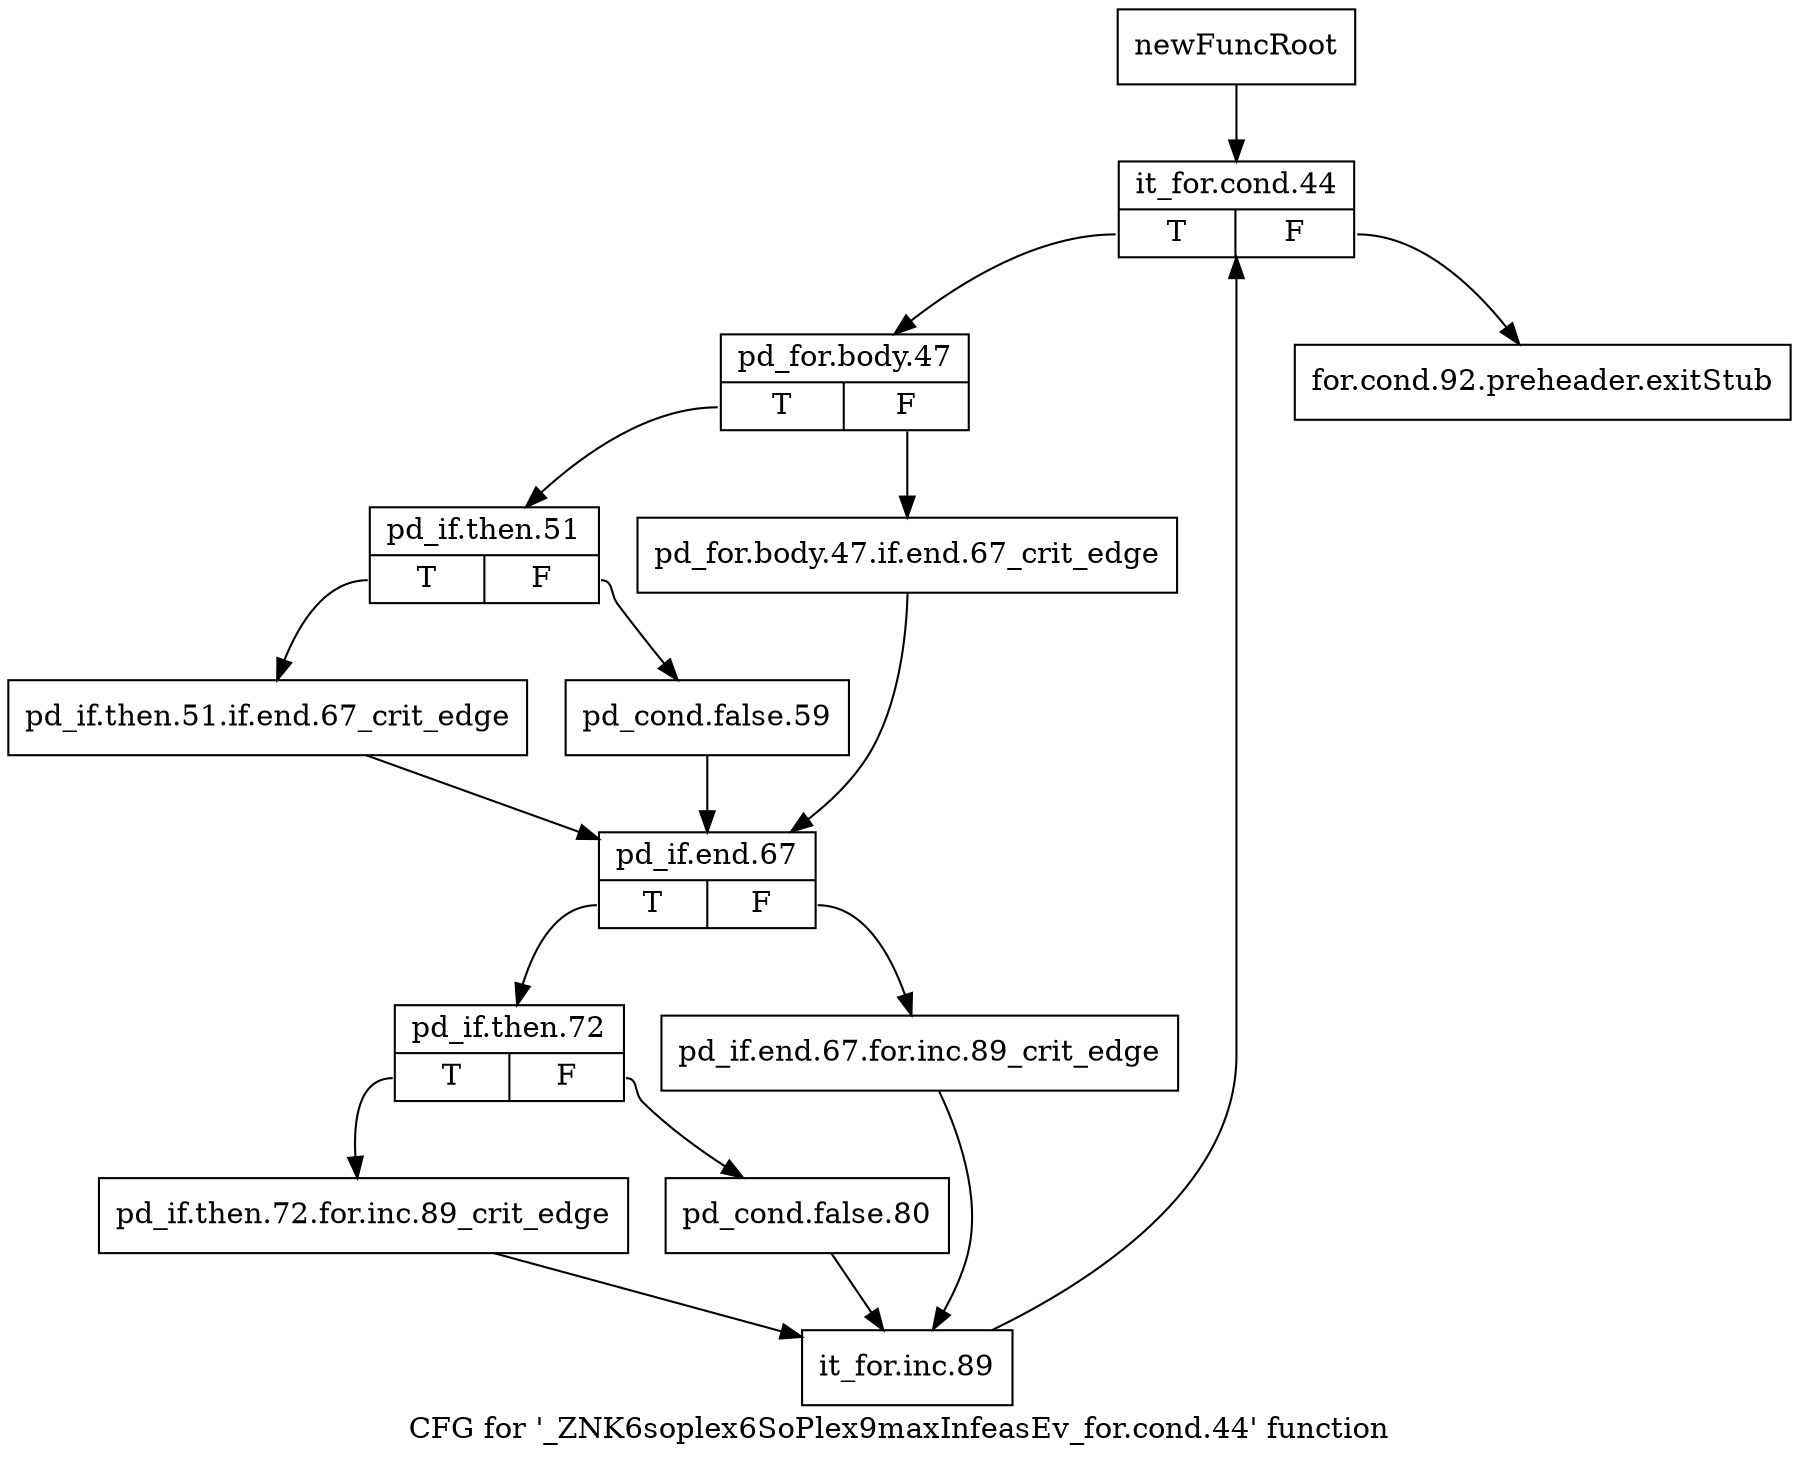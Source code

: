 digraph "CFG for '_ZNK6soplex6SoPlex9maxInfeasEv_for.cond.44' function" {
	label="CFG for '_ZNK6soplex6SoPlex9maxInfeasEv_for.cond.44' function";

	Node0x2d3c7e0 [shape=record,label="{newFuncRoot}"];
	Node0x2d3c7e0 -> Node0x2d3c880;
	Node0x2d3c830 [shape=record,label="{for.cond.92.preheader.exitStub}"];
	Node0x2d3c880 [shape=record,label="{it_for.cond.44|{<s0>T|<s1>F}}"];
	Node0x2d3c880:s0 -> Node0x2d3c8d0;
	Node0x2d3c880:s1 -> Node0x2d3c830;
	Node0x2d3c8d0 [shape=record,label="{pd_for.body.47|{<s0>T|<s1>F}}"];
	Node0x2d3c8d0:s0 -> Node0x2d3d1a0;
	Node0x2d3c8d0:s1 -> Node0x2d3c920;
	Node0x2d3c920 [shape=record,label="{pd_for.body.47.if.end.67_crit_edge}"];
	Node0x2d3c920 -> Node0x2d3d290;
	Node0x2d3d1a0 [shape=record,label="{pd_if.then.51|{<s0>T|<s1>F}}"];
	Node0x2d3d1a0:s0 -> Node0x2d3d240;
	Node0x2d3d1a0:s1 -> Node0x2d3d1f0;
	Node0x2d3d1f0 [shape=record,label="{pd_cond.false.59}"];
	Node0x2d3d1f0 -> Node0x2d3d290;
	Node0x2d3d240 [shape=record,label="{pd_if.then.51.if.end.67_crit_edge}"];
	Node0x2d3d240 -> Node0x2d3d290;
	Node0x2d3d290 [shape=record,label="{pd_if.end.67|{<s0>T|<s1>F}}"];
	Node0x2d3d290:s0 -> Node0x2d3d330;
	Node0x2d3d290:s1 -> Node0x2d3d2e0;
	Node0x2d3d2e0 [shape=record,label="{pd_if.end.67.for.inc.89_crit_edge}"];
	Node0x2d3d2e0 -> Node0x2d3d420;
	Node0x2d3d330 [shape=record,label="{pd_if.then.72|{<s0>T|<s1>F}}"];
	Node0x2d3d330:s0 -> Node0x2d3d3d0;
	Node0x2d3d330:s1 -> Node0x2d3d380;
	Node0x2d3d380 [shape=record,label="{pd_cond.false.80}"];
	Node0x2d3d380 -> Node0x2d3d420;
	Node0x2d3d3d0 [shape=record,label="{pd_if.then.72.for.inc.89_crit_edge}"];
	Node0x2d3d3d0 -> Node0x2d3d420;
	Node0x2d3d420 [shape=record,label="{it_for.inc.89}"];
	Node0x2d3d420 -> Node0x2d3c880;
}
